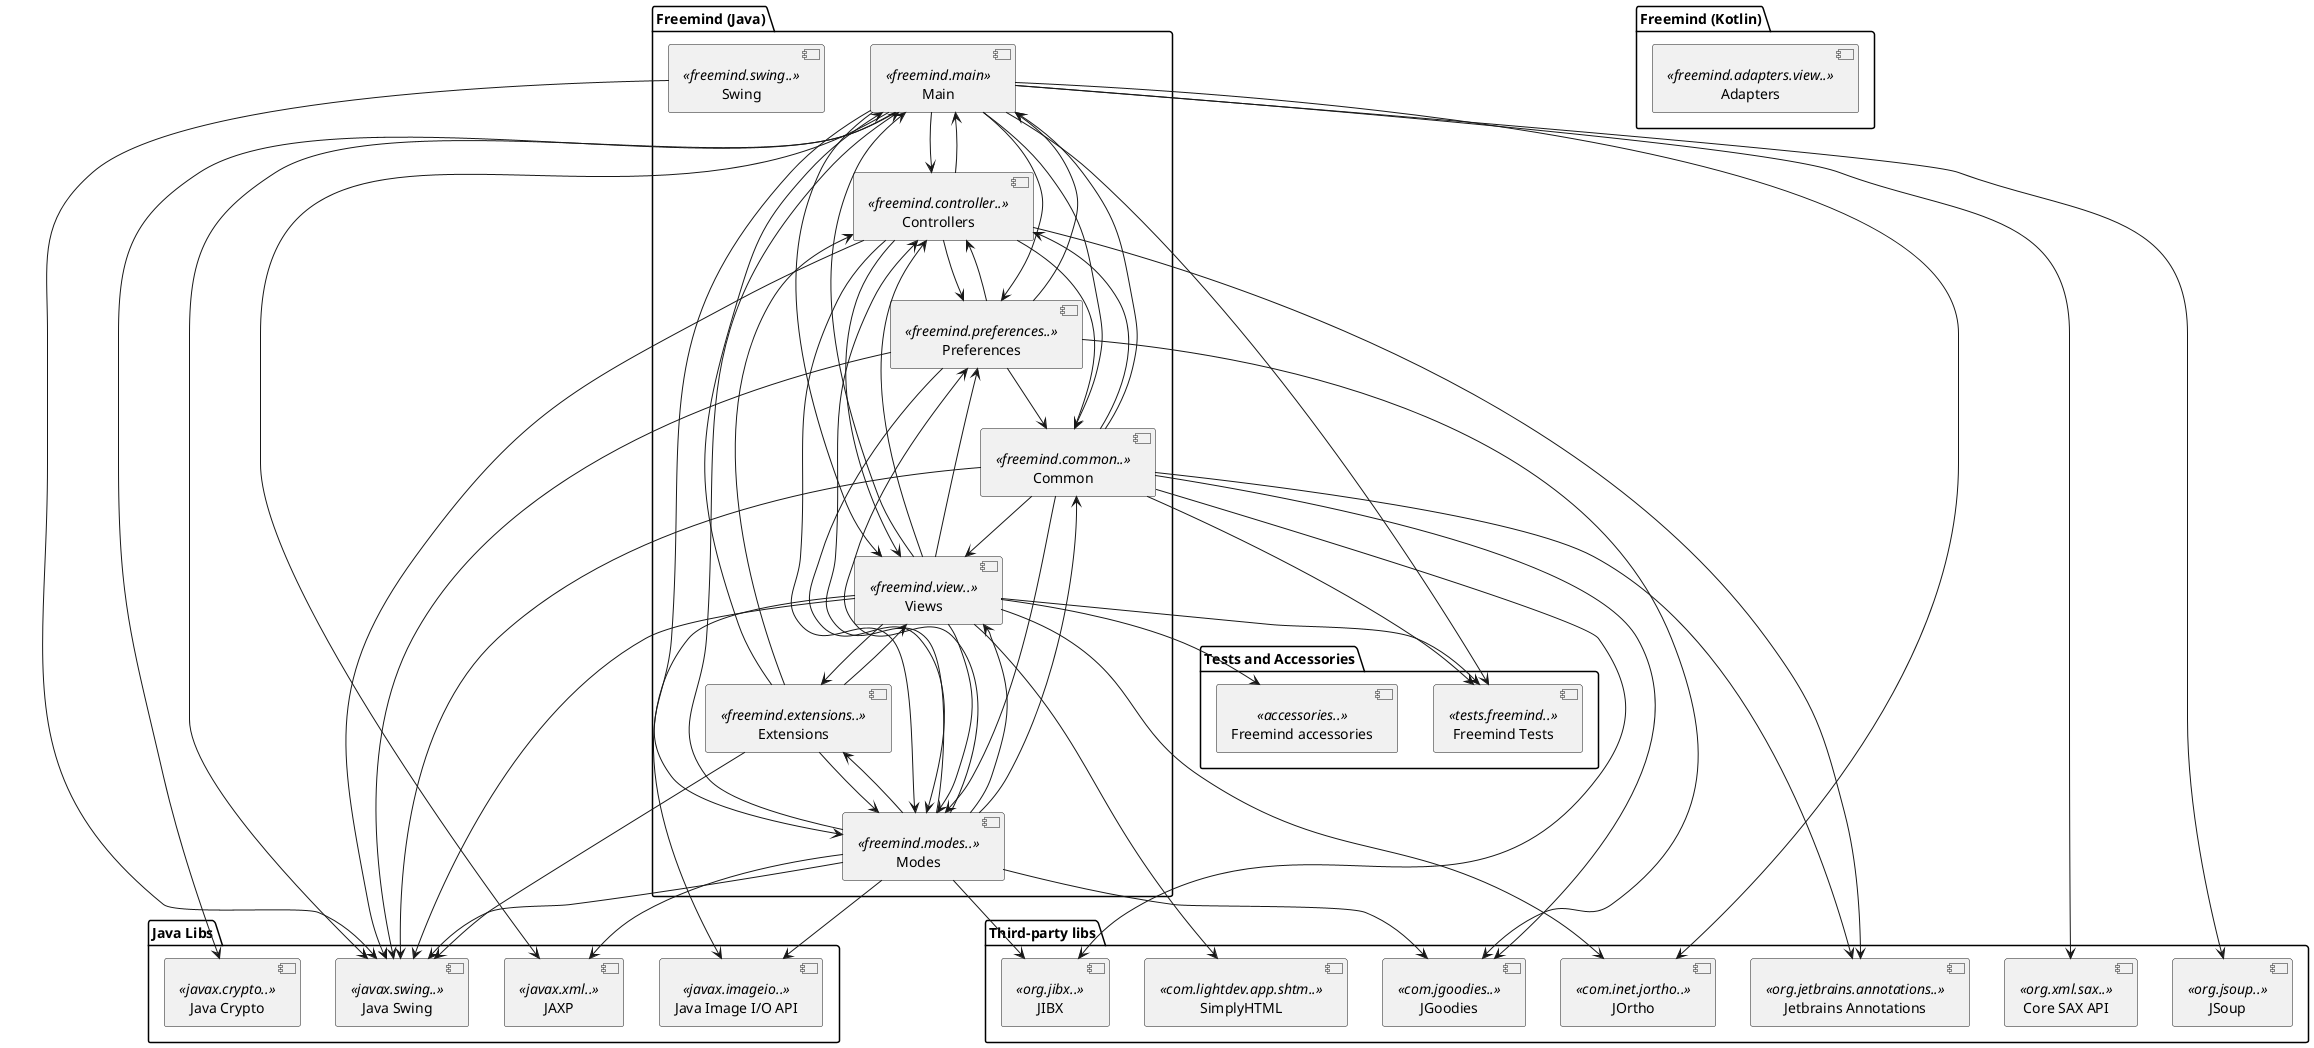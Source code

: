@startuml Freemind

package "Freemind (Java)" {
    [Main] <<freemind.main>>
    [Controllers] <<freemind.controller..>>
    [Modes] <<freemind.modes..>>
    [Views] <<freemind.view..>>
    [Common] <<freemind.common..>>
    [Preferences] <<freemind.preferences..>>
    [Extensions] <<freemind.extensions..>>
    [Swing] <<freemind.swing..>>
}

package "Freemind (Kotlin)" {
    [Adapters] <<freemind.adapters.view..>>
}

package "Tests and Accessories" {
    [Freemind Tests] <<tests.freemind..>>
    [Freemind accessories] <<accessories..>>
}

package "Java Libs" {
    [Java Swing] <<javax.swing..>>
    [JAXP] <<javax.xml..>>
    [Java Crypto] <<javax.crypto..>>
    [Java Image I/O API] <<javax.imageio..>>
}

package "Third-party libs" {
    [JSoup] <<org.jsoup..>>
    [JOrtho] <<com.inet.jortho..>>
    [SimplyHTML] <<com.lightdev.app.shtm..>>
    [JIBX] <<org.jibx..>>
    [JGoodies] <<com.jgoodies..>>
    [Core SAX API] <<org.xml.sax..>>
    [Jetbrains Annotations] <<org.jetbrains.annotations..>>
}

[Swing] --> [Java Swing]

[Common] --> [Main]
[Common] --> [Modes]
[Common] --> [Controllers]
[Common] --> [Views]
[Common] --> [Freemind Tests]
[Common] --> [Java Swing]
[Common] --> [JIBX]
[Common] --> [JGoodies]
[Common] --> [Jetbrains Annotations]

[Controllers] --> [Views]
[Controllers] --> [Common]
[Controllers] --> [Main]
[Controllers] --> [Modes]
[Controllers] --> [Preferences]
[Controllers] --> [Java Swing]
[Controllers] --> [Jetbrains Annotations]

[Extensions] --> [Main]
[Extensions] --> [Views]
[Extensions] --> [Controllers]
[Extensions] --> [Modes]
[Extensions] --> [Java Swing]

[Views] --> [Controllers]
[Views] --> [Extensions]
[Views] --> [Freemind accessories]
[Views] --> [Freemind Tests]
[Views] --> [Java Swing]
[Views] --> [Java Image I/O API]
[Views] --> [Modes]
[Views] --> [Main]
[Views] --> [Preferences]
[Views] --> [JOrtho]
[Views] --> [SimplyHTML]

[Preferences] --> [Common]
[Preferences] --> [Main]
[Preferences] --> [Modes]
[Preferences] --> [JGoodies]
[Preferences] --> [Controllers]
[Preferences] --> [Java Swing]

[Modes] --> [Preferences]
[Modes] --> [Controllers]
[Modes] --> [Views]
[Modes] --> [Main]
[Modes] --> [Extensions]
[Modes] --> [Common]
[Modes] --> [Java Swing]
[Modes] --> [JAXP]
[Modes] --> [JIBX]
[Modes] --> [Java Image I/O API]
[Modes] --> [JGoodies]

[Main] --> [Preferences]
[Main] --> [Common]
[Main] --> [Views]
[Main] --> [Controllers]
[Main] --> [Modes]
[Main] --> [Java Swing]
[Main] --> [JSoup]
[Main] --> [JAXP]
[Main] --> [Java Crypto]
[Main] --> [JOrtho]
[Main] --> [Core SAX API]
[Main] --> [Freemind Tests]

@enduml